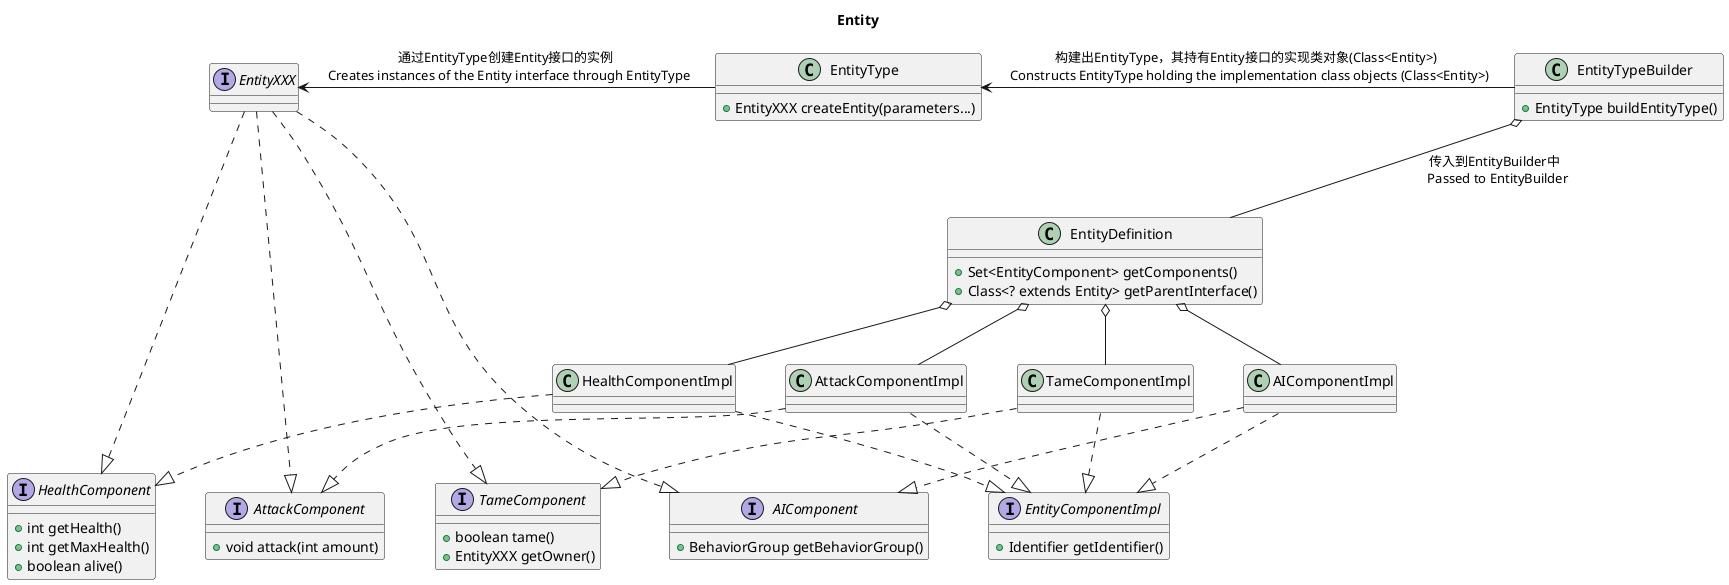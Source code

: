 @startuml
Title "Entity"
interface EntityComponentImpl {
+ Identifier getIdentifier()
}
interface HealthComponent {
+ int getHealth()
+ int getMaxHealth()
+ boolean alive()
}
interface AttackComponent {
+ void attack(int amount)
}
interface TameComponent {
+ boolean tame()
+ EntityXXX getOwner()
}
interface AIComponent {
+ BehaviorGroup getBehaviorGroup()
}
class HealthComponentImpl
class AttackComponentImpl
class TameComponentImpl
class AIComponentImpl
HealthComponentImpl ..|> HealthComponent
HealthComponentImpl ..|> EntityComponentImpl
AttackComponentImpl ..|> AttackComponent
AttackComponentImpl ..|> EntityComponentImpl
TameComponentImpl ..|> TameComponent
TameComponentImpl ..|> EntityComponentImpl
AIComponentImpl ..|> AIComponent
AIComponentImpl ..|> EntityComponentImpl
class EntityDefinition {
+ Set<EntityComponent> getComponents()
+ Class<? extends Entity> getParentInterface()
}
class EntityTypeBuilder {
+ EntityType buildEntityType()
}
interface EntityXXX
EntityXXX ..|> HealthComponent
EntityXXX ..|> AttackComponent
EntityXXX ..|> TameComponent
EntityXXX ..|> AIComponent
class EntityType {
+ EntityXXX createEntity(parameters...)
}

EntityDefinition o-- HealthComponentImpl
EntityDefinition o-- AttackComponentImpl
EntityDefinition o-- TameComponentImpl
EntityDefinition o-- AIComponentImpl
EntityTypeBuilder o-- EntityDefinition : 传入到EntityBuilder中 \n Passed to EntityBuilder
EntityType <- EntityTypeBuilder : 构建出EntityType，其持有Entity接口的实现类对象(Class<Entity>) \n Constructs EntityType holding the implementation class objects (Class<Entity>)
EntityXXX <- EntityType : 通过EntityType创建Entity接口的实例 \n Creates instances of the Entity interface through EntityType
@enduml